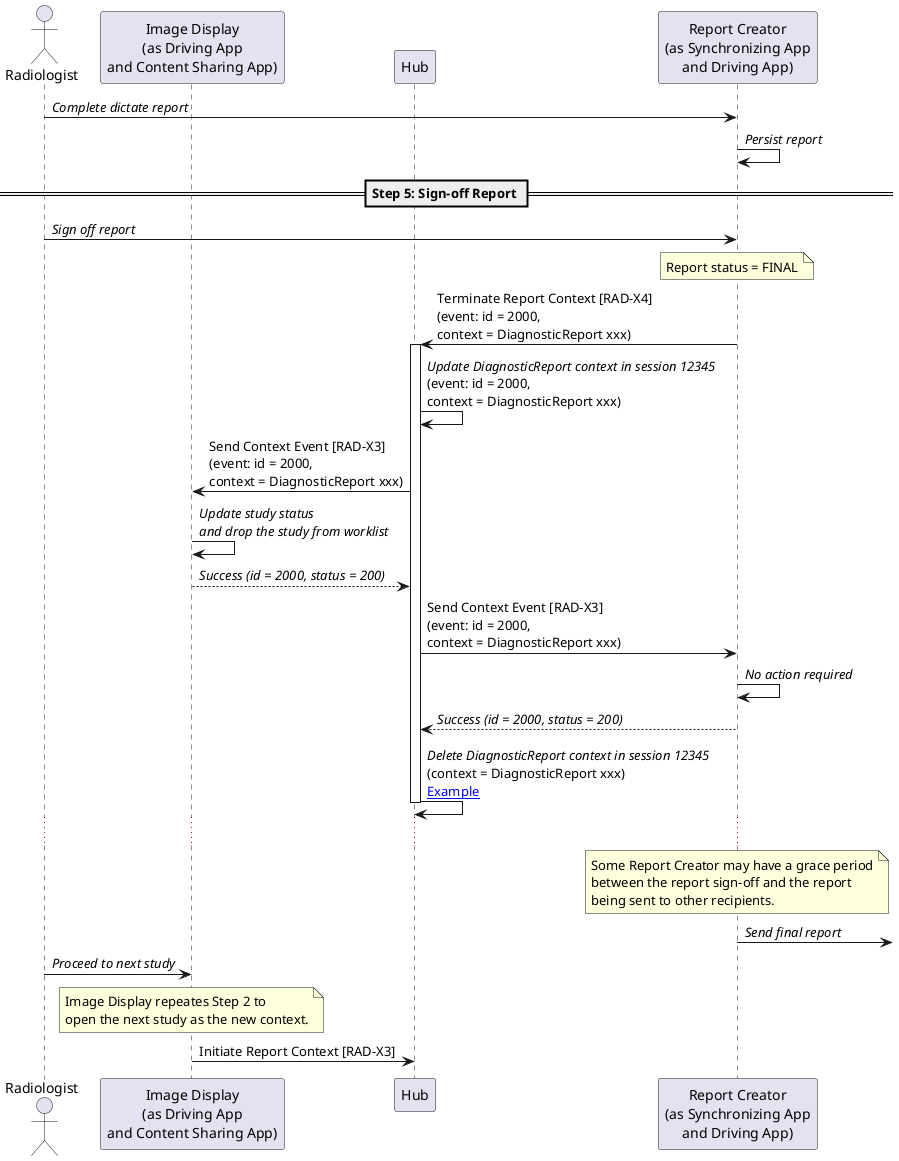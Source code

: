 @startuml

actor Radiologist as User
participant "Image Display\n(as Driving App\nand Content Sharing App)" as PACS
participant "Hub" as Hub
participant "Report Creator\n(as Synchronizing App\nand Driving App)" as Report

User->Report: //Complete dictate report//
Report->Report: //Persist report//

== Step 5: Sign-off Report ==

User->Report: //Sign off report//
note over Report
Report status = FINAL
end note

Report->Hub: Terminate Report Context [RAD-X4]\n(event: id = 2000,\ncontext = DiagnosticReport xxx)
activate Hub

Hub->Hub: //Update DiagnosticReport context in session 12345//\n(event: id = 2000,\ncontext = DiagnosticReport xxx)

Hub->PACS: Send Context Event [RAD-X3]\n(event: id = 2000,\ncontext = DiagnosticReport xxx)
PACS->PACS: //Update study status//\n//and drop the study from worklist//
PACS-->Hub: //Success (id = 2000, status = 200)//
Hub->Report: Send Context Event [RAD-X3]\n(event: id = 2000,\ncontext = DiagnosticReport xxx)
Report->Report: //No action required//
Report-->Hub: //Success (id = 2000, status = 200)//

Hub->Hub: //Delete DiagnosticReport context in session 12345//\n(context = DiagnosticReport xxx)\n[[close_study_after_signoff.html#available-context-and-content-in-hub Example]]
deactivate Hub

...
note over Report
Some Report Creator may have a grace period
between the report sign-off and the report
being sent to other recipients.
end note
Report->: //Send final report//

User->PACS: //Proceed to next study//

note over PACS
Image Display repeates Step 2 to
open the next study as the new context.
end note
PACS->Hub: Initiate Report Context [RAD-X3]

@enduml